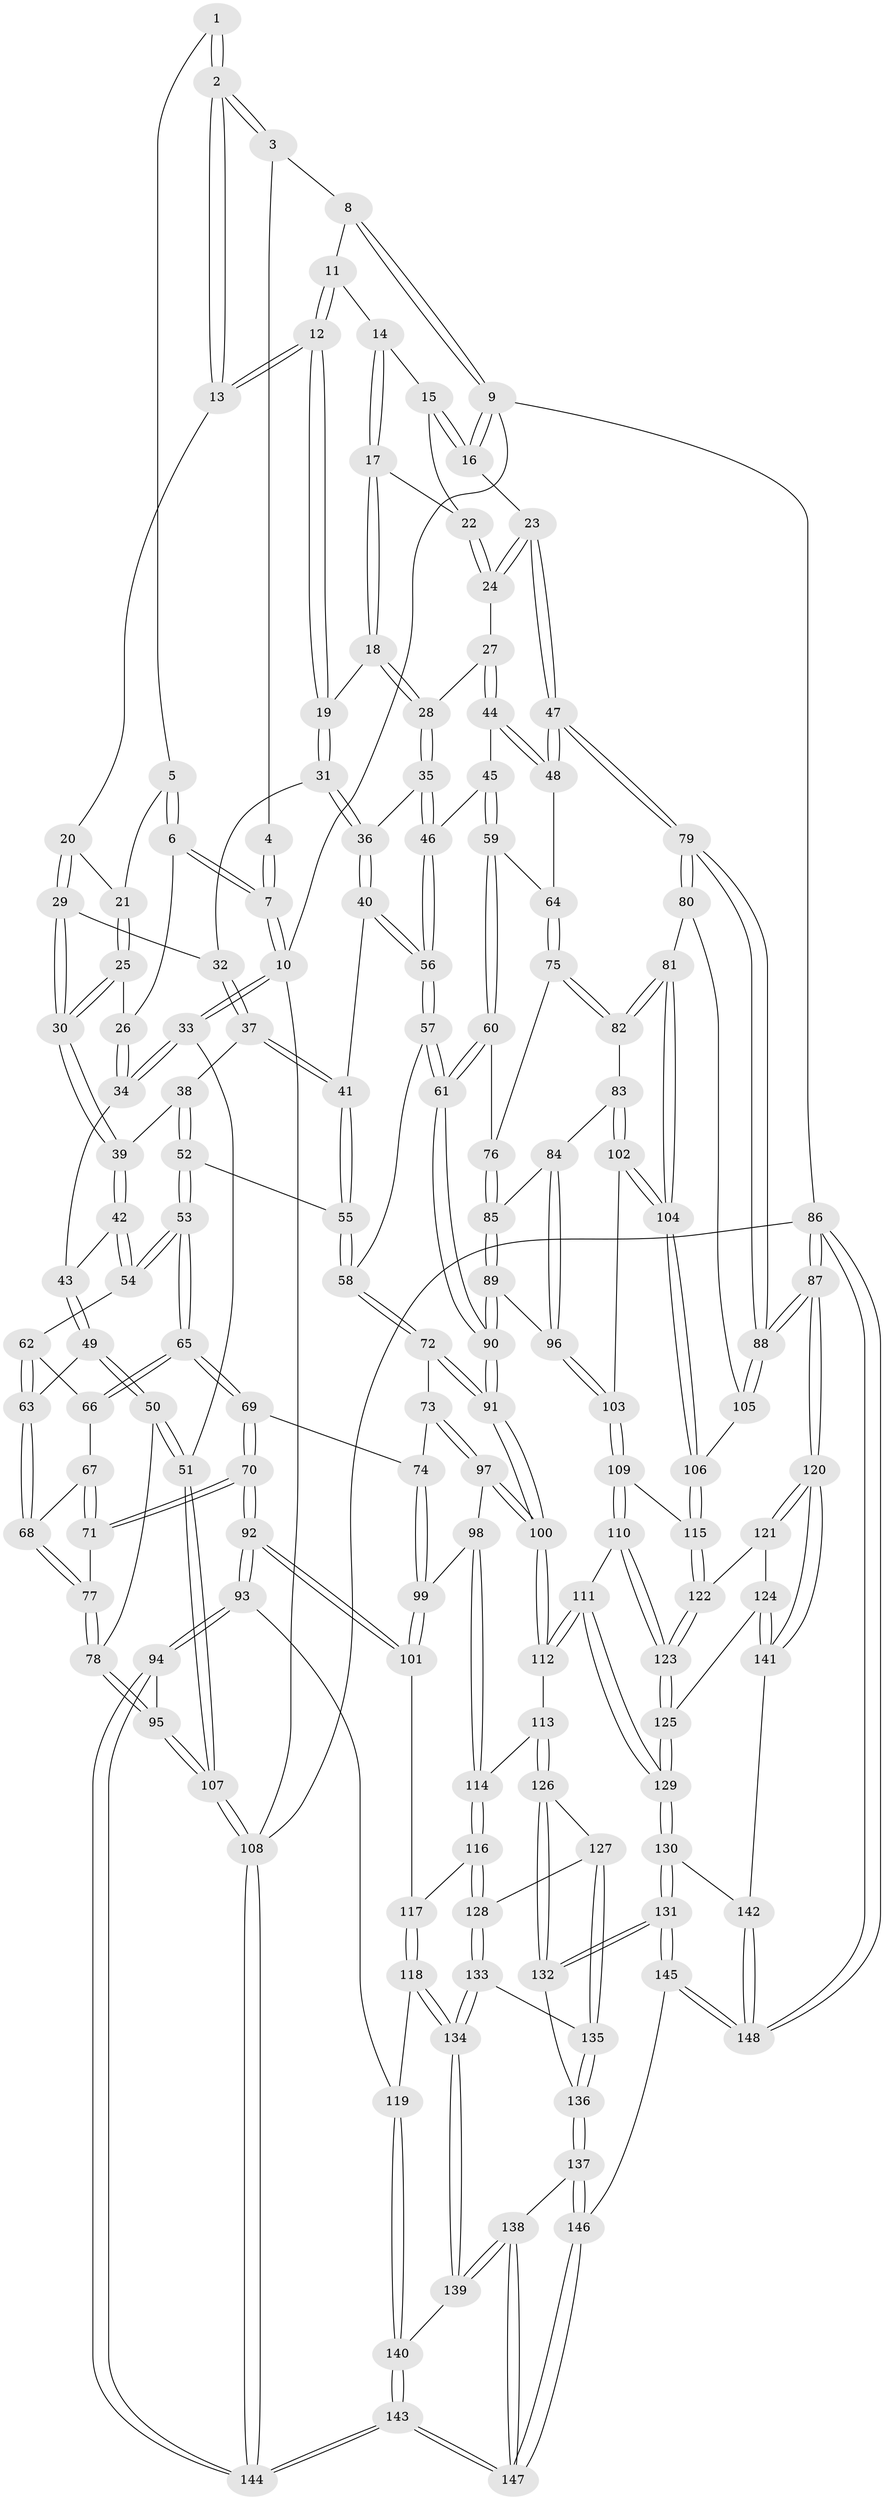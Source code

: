 // Generated by graph-tools (version 1.1) at 2025/51/03/09/25 03:51:10]
// undirected, 148 vertices, 367 edges
graph export_dot {
graph [start="1"]
  node [color=gray90,style=filled];
  1 [pos="+0.3510367409606686+0.029298557610831052"];
  2 [pos="+0.49209970770407996+0.06049207128877592"];
  3 [pos="+0.606309501596245+0"];
  4 [pos="+0.2923274963026524+0"];
  5 [pos="+0.3130314276294582+0.09079095449771611"];
  6 [pos="+0.2714953598162684+0.12282947260475119"];
  7 [pos="+0+0"];
  8 [pos="+0.6405655275202835+0"];
  9 [pos="+1+0"];
  10 [pos="+0+0"];
  11 [pos="+0.6770034944118839+0"];
  12 [pos="+0.6707106951284033+0.16393184373668832"];
  13 [pos="+0.4889329457662082+0.08908162494126251"];
  14 [pos="+0.6938933785297493+0"];
  15 [pos="+0.8535705178161583+0.0961067738341266"];
  16 [pos="+1+0"];
  17 [pos="+0.7887683543853283+0.14493323692285134"];
  18 [pos="+0.7553539118721061+0.18519810498142686"];
  19 [pos="+0.6730220664019816+0.17179748464066827"];
  20 [pos="+0.48335113469694246+0.10200706655448036"];
  21 [pos="+0.46243007358459387+0.113291368263282"];
  22 [pos="+0.8515836711596348+0.10061438925949293"];
  23 [pos="+1+0.26130007200993643"];
  24 [pos="+0.8809028947767756+0.18312974574010074"];
  25 [pos="+0.34978323252029403+0.22751501195893323"];
  26 [pos="+0.27147607355459713+0.1568146274668138"];
  27 [pos="+0.8167033467657134+0.256728131822562"];
  28 [pos="+0.8095361907825617+0.2550753711608413"];
  29 [pos="+0.525753115668547+0.21953652063142406"];
  30 [pos="+0.36327195554163694+0.26908049547785395"];
  31 [pos="+0.6452238893756043+0.21265804327422907"];
  32 [pos="+0.5460990890293808+0.23561145782128975"];
  33 [pos="+0+0"];
  34 [pos="+0.12727091627226284+0.2454760915718096"];
  35 [pos="+0.7186487369668492+0.3410347444233827"];
  36 [pos="+0.6609158460546184+0.26769544514190896"];
  37 [pos="+0.5366001109039888+0.30306797157140936"];
  38 [pos="+0.4020096663602551+0.3212288324036664"];
  39 [pos="+0.3628655421098625+0.2756905194903614"];
  40 [pos="+0.5767403352225677+0.36244380750902505"];
  41 [pos="+0.5586634289647254+0.35834027794993517"];
  42 [pos="+0.254062479646735+0.3616438258765906"];
  43 [pos="+0.1281229819685388+0.2512925337527807"];
  44 [pos="+0.9328917794527328+0.35582553080645934"];
  45 [pos="+0.726968799282119+0.36274163676404986"];
  46 [pos="+0.7177320635406027+0.35467303649645227"];
  47 [pos="+1+0.37469833657239143"];
  48 [pos="+0.9982629151722391+0.39581647425838784"];
  49 [pos="+0.029665137324773203+0.44519474931210734"];
  50 [pos="+0+0.5001626384511472"];
  51 [pos="+0+0.5008689472872591"];
  52 [pos="+0.4448134966072628+0.4564398774152685"];
  53 [pos="+0.3702123678101669+0.4981935727699993"];
  54 [pos="+0.2537808424958178+0.36535708940271056"];
  55 [pos="+0.45705206338551163+0.45800545033014123"];
  56 [pos="+0.6432056601424199+0.4052430348456694"];
  57 [pos="+0.6404739940422526+0.5255130679283437"];
  58 [pos="+0.5648558389055913+0.5478157145510498"];
  59 [pos="+0.7777964755173165+0.44230751569677845"];
  60 [pos="+0.7099117315046963+0.5491723006162291"];
  61 [pos="+0.7034529242588915+0.5505362117367246"];
  62 [pos="+0.1934948211589748+0.4360273193661378"];
  63 [pos="+0.04048557408791168+0.4480356237230431"];
  64 [pos="+0.9481201451854767+0.4277448822196789"];
  65 [pos="+0.34208068386338514+0.5456867021028877"];
  66 [pos="+0.22621844087744905+0.5080751200932621"];
  67 [pos="+0.2116916096682651+0.5223405057865641"];
  68 [pos="+0.15555234441399854+0.5564643333636916"];
  69 [pos="+0.3406808986346701+0.5827983699633766"];
  70 [pos="+0.3119128424761059+0.6446535998013052"];
  71 [pos="+0.22318326147483128+0.6113407576526165"];
  72 [pos="+0.5605414872917993+0.5597518495944983"];
  73 [pos="+0.5305320492688872+0.6076362007257589"];
  74 [pos="+0.46055858994267596+0.6240205842649694"];
  75 [pos="+0.8684046307303149+0.5404673971396468"];
  76 [pos="+0.7187059581855559+0.5521676840218969"];
  77 [pos="+0.15647900675462414+0.6035913878326152"];
  78 [pos="+0.10992296170813115+0.6599569092423787"];
  79 [pos="+1+0.4882931452220892"];
  80 [pos="+0.9537800876018175+0.6404274922455085"];
  81 [pos="+0.9108715510688161+0.6448289510101614"];
  82 [pos="+0.8762306419820689+0.6307591087836739"];
  83 [pos="+0.866465879563828+0.6361564062651052"];
  84 [pos="+0.8108173481505632+0.6302953918024224"];
  85 [pos="+0.7890466696809584+0.6219591968041547"];
  86 [pos="+1+1"];
  87 [pos="+1+1"];
  88 [pos="+1+0.7394747926269092"];
  89 [pos="+0.7522125191627607+0.7073964125054056"];
  90 [pos="+0.6896300490728652+0.7142228635020065"];
  91 [pos="+0.6649138042558639+0.7421906065531038"];
  92 [pos="+0.30787942175864164+0.7357514487233673"];
  93 [pos="+0.2111741686083772+0.8215681500812866"];
  94 [pos="+0.16925789871230895+0.833196631354983"];
  95 [pos="+0.14994855570647753+0.8213322792746747"];
  96 [pos="+0.7844226886476474+0.7136442397096259"];
  97 [pos="+0.5330621306935035+0.6437597889266923"];
  98 [pos="+0.503734557722056+0.7139920460736392"];
  99 [pos="+0.4387079821250992+0.7146225619985582"];
  100 [pos="+0.6544311382454556+0.7609357716740694"];
  101 [pos="+0.3711416874171382+0.7497807776031203"];
  102 [pos="+0.832602144303125+0.7104308815462648"];
  103 [pos="+0.7950798006133046+0.7181290476727359"];
  104 [pos="+0.9070657568445587+0.7804789105160782"];
  105 [pos="+0.9732960887070109+0.748744262511975"];
  106 [pos="+0.9082943950915422+0.7830870556471303"];
  107 [pos="+0+0.806206890942237"];
  108 [pos="+0+1"];
  109 [pos="+0.8008861671887255+0.785653664992576"];
  110 [pos="+0.7650169116401566+0.8244336318225041"];
  111 [pos="+0.7213772100663749+0.8251302655587862"];
  112 [pos="+0.6504676822868596+0.7755848217876898"];
  113 [pos="+0.642305766878956+0.780946440006819"];
  114 [pos="+0.5386057096747702+0.7628679746167387"];
  115 [pos="+0.9077905960174715+0.7849368392679804"];
  116 [pos="+0.45943840958906573+0.8291607073824142"];
  117 [pos="+0.4112959937065505+0.78903429070595"];
  118 [pos="+0.3755179450329309+0.8899694071843858"];
  119 [pos="+0.24172224734644743+0.8448800624788209"];
  120 [pos="+1+0.9300374727070574"];
  121 [pos="+0.9193686114625071+0.81712976047982"];
  122 [pos="+0.9085705049382502+0.7953357728695771"];
  123 [pos="+0.8143489025996229+0.861486396278696"];
  124 [pos="+0.8547933334802733+0.9292630878879659"];
  125 [pos="+0.8288983520020629+0.9229764977727144"];
  126 [pos="+0.5971369187542688+0.8768479187682056"];
  127 [pos="+0.581421349736189+0.8767865883108824"];
  128 [pos="+0.467953125326891+0.8632145527127395"];
  129 [pos="+0.7313754402953351+0.9804892493360826"];
  130 [pos="+0.7254195752837813+0.9899934583065685"];
  131 [pos="+0.6833081251864019+1"];
  132 [pos="+0.6085340549162815+0.9233568487557321"];
  133 [pos="+0.4473302580874747+0.9100355784930965"];
  134 [pos="+0.43270424381678435+0.9205111450802103"];
  135 [pos="+0.49861881322808455+0.9465326104948092"];
  136 [pos="+0.5099574576681442+0.959089202704849"];
  137 [pos="+0.5126723174879719+0.9771680226947115"];
  138 [pos="+0.4320619028273658+0.9995652524660152"];
  139 [pos="+0.42729298397949056+0.931685484833819"];
  140 [pos="+0.3376665941506793+0.9660223416774997"];
  141 [pos="+0.8722911810161479+0.9419923969999882"];
  142 [pos="+0.8730434351772274+0.991633516883746"];
  143 [pos="+0.3079601995321115+1"];
  144 [pos="+0.09283963839494191+1"];
  145 [pos="+0.6657979658786269+1"];
  146 [pos="+0.6285010418456627+1"];
  147 [pos="+0.40370552491950534+1"];
  148 [pos="+0.8917496669258438+1"];
  1 -- 2;
  1 -- 2;
  1 -- 5;
  2 -- 3;
  2 -- 3;
  2 -- 13;
  2 -- 13;
  3 -- 4;
  3 -- 8;
  4 -- 7;
  4 -- 7;
  5 -- 6;
  5 -- 6;
  5 -- 21;
  6 -- 7;
  6 -- 7;
  6 -- 26;
  7 -- 10;
  7 -- 10;
  8 -- 9;
  8 -- 9;
  8 -- 11;
  9 -- 10;
  9 -- 16;
  9 -- 16;
  9 -- 86;
  10 -- 33;
  10 -- 33;
  10 -- 108;
  11 -- 12;
  11 -- 12;
  11 -- 14;
  12 -- 13;
  12 -- 13;
  12 -- 19;
  12 -- 19;
  13 -- 20;
  14 -- 15;
  14 -- 17;
  14 -- 17;
  15 -- 16;
  15 -- 16;
  15 -- 22;
  16 -- 23;
  17 -- 18;
  17 -- 18;
  17 -- 22;
  18 -- 19;
  18 -- 28;
  18 -- 28;
  19 -- 31;
  19 -- 31;
  20 -- 21;
  20 -- 29;
  20 -- 29;
  21 -- 25;
  21 -- 25;
  22 -- 24;
  22 -- 24;
  23 -- 24;
  23 -- 24;
  23 -- 47;
  23 -- 47;
  24 -- 27;
  25 -- 26;
  25 -- 30;
  25 -- 30;
  26 -- 34;
  26 -- 34;
  27 -- 28;
  27 -- 44;
  27 -- 44;
  28 -- 35;
  28 -- 35;
  29 -- 30;
  29 -- 30;
  29 -- 32;
  30 -- 39;
  30 -- 39;
  31 -- 32;
  31 -- 36;
  31 -- 36;
  32 -- 37;
  32 -- 37;
  33 -- 34;
  33 -- 34;
  33 -- 51;
  34 -- 43;
  35 -- 36;
  35 -- 46;
  35 -- 46;
  36 -- 40;
  36 -- 40;
  37 -- 38;
  37 -- 41;
  37 -- 41;
  38 -- 39;
  38 -- 52;
  38 -- 52;
  39 -- 42;
  39 -- 42;
  40 -- 41;
  40 -- 56;
  40 -- 56;
  41 -- 55;
  41 -- 55;
  42 -- 43;
  42 -- 54;
  42 -- 54;
  43 -- 49;
  43 -- 49;
  44 -- 45;
  44 -- 48;
  44 -- 48;
  45 -- 46;
  45 -- 59;
  45 -- 59;
  46 -- 56;
  46 -- 56;
  47 -- 48;
  47 -- 48;
  47 -- 79;
  47 -- 79;
  48 -- 64;
  49 -- 50;
  49 -- 50;
  49 -- 63;
  50 -- 51;
  50 -- 51;
  50 -- 78;
  51 -- 107;
  51 -- 107;
  52 -- 53;
  52 -- 53;
  52 -- 55;
  53 -- 54;
  53 -- 54;
  53 -- 65;
  53 -- 65;
  54 -- 62;
  55 -- 58;
  55 -- 58;
  56 -- 57;
  56 -- 57;
  57 -- 58;
  57 -- 61;
  57 -- 61;
  58 -- 72;
  58 -- 72;
  59 -- 60;
  59 -- 60;
  59 -- 64;
  60 -- 61;
  60 -- 61;
  60 -- 76;
  61 -- 90;
  61 -- 90;
  62 -- 63;
  62 -- 63;
  62 -- 66;
  63 -- 68;
  63 -- 68;
  64 -- 75;
  64 -- 75;
  65 -- 66;
  65 -- 66;
  65 -- 69;
  65 -- 69;
  66 -- 67;
  67 -- 68;
  67 -- 71;
  67 -- 71;
  68 -- 77;
  68 -- 77;
  69 -- 70;
  69 -- 70;
  69 -- 74;
  70 -- 71;
  70 -- 71;
  70 -- 92;
  70 -- 92;
  71 -- 77;
  72 -- 73;
  72 -- 91;
  72 -- 91;
  73 -- 74;
  73 -- 97;
  73 -- 97;
  74 -- 99;
  74 -- 99;
  75 -- 76;
  75 -- 82;
  75 -- 82;
  76 -- 85;
  76 -- 85;
  77 -- 78;
  77 -- 78;
  78 -- 95;
  78 -- 95;
  79 -- 80;
  79 -- 80;
  79 -- 88;
  79 -- 88;
  80 -- 81;
  80 -- 105;
  81 -- 82;
  81 -- 82;
  81 -- 104;
  81 -- 104;
  82 -- 83;
  83 -- 84;
  83 -- 102;
  83 -- 102;
  84 -- 85;
  84 -- 96;
  84 -- 96;
  85 -- 89;
  85 -- 89;
  86 -- 87;
  86 -- 87;
  86 -- 148;
  86 -- 148;
  86 -- 108;
  87 -- 88;
  87 -- 88;
  87 -- 120;
  87 -- 120;
  88 -- 105;
  88 -- 105;
  89 -- 90;
  89 -- 90;
  89 -- 96;
  90 -- 91;
  90 -- 91;
  91 -- 100;
  91 -- 100;
  92 -- 93;
  92 -- 93;
  92 -- 101;
  92 -- 101;
  93 -- 94;
  93 -- 94;
  93 -- 119;
  94 -- 95;
  94 -- 144;
  94 -- 144;
  95 -- 107;
  95 -- 107;
  96 -- 103;
  96 -- 103;
  97 -- 98;
  97 -- 100;
  97 -- 100;
  98 -- 99;
  98 -- 114;
  98 -- 114;
  99 -- 101;
  99 -- 101;
  100 -- 112;
  100 -- 112;
  101 -- 117;
  102 -- 103;
  102 -- 104;
  102 -- 104;
  103 -- 109;
  103 -- 109;
  104 -- 106;
  104 -- 106;
  105 -- 106;
  106 -- 115;
  106 -- 115;
  107 -- 108;
  107 -- 108;
  108 -- 144;
  108 -- 144;
  109 -- 110;
  109 -- 110;
  109 -- 115;
  110 -- 111;
  110 -- 123;
  110 -- 123;
  111 -- 112;
  111 -- 112;
  111 -- 129;
  111 -- 129;
  112 -- 113;
  113 -- 114;
  113 -- 126;
  113 -- 126;
  114 -- 116;
  114 -- 116;
  115 -- 122;
  115 -- 122;
  116 -- 117;
  116 -- 128;
  116 -- 128;
  117 -- 118;
  117 -- 118;
  118 -- 119;
  118 -- 134;
  118 -- 134;
  119 -- 140;
  119 -- 140;
  120 -- 121;
  120 -- 121;
  120 -- 141;
  120 -- 141;
  121 -- 122;
  121 -- 124;
  122 -- 123;
  122 -- 123;
  123 -- 125;
  123 -- 125;
  124 -- 125;
  124 -- 141;
  124 -- 141;
  125 -- 129;
  125 -- 129;
  126 -- 127;
  126 -- 132;
  126 -- 132;
  127 -- 128;
  127 -- 135;
  127 -- 135;
  128 -- 133;
  128 -- 133;
  129 -- 130;
  129 -- 130;
  130 -- 131;
  130 -- 131;
  130 -- 142;
  131 -- 132;
  131 -- 132;
  131 -- 145;
  131 -- 145;
  132 -- 136;
  133 -- 134;
  133 -- 134;
  133 -- 135;
  134 -- 139;
  134 -- 139;
  135 -- 136;
  135 -- 136;
  136 -- 137;
  136 -- 137;
  137 -- 138;
  137 -- 146;
  137 -- 146;
  138 -- 139;
  138 -- 139;
  138 -- 147;
  138 -- 147;
  139 -- 140;
  140 -- 143;
  140 -- 143;
  141 -- 142;
  142 -- 148;
  142 -- 148;
  143 -- 144;
  143 -- 144;
  143 -- 147;
  143 -- 147;
  145 -- 146;
  145 -- 148;
  145 -- 148;
  146 -- 147;
  146 -- 147;
}
